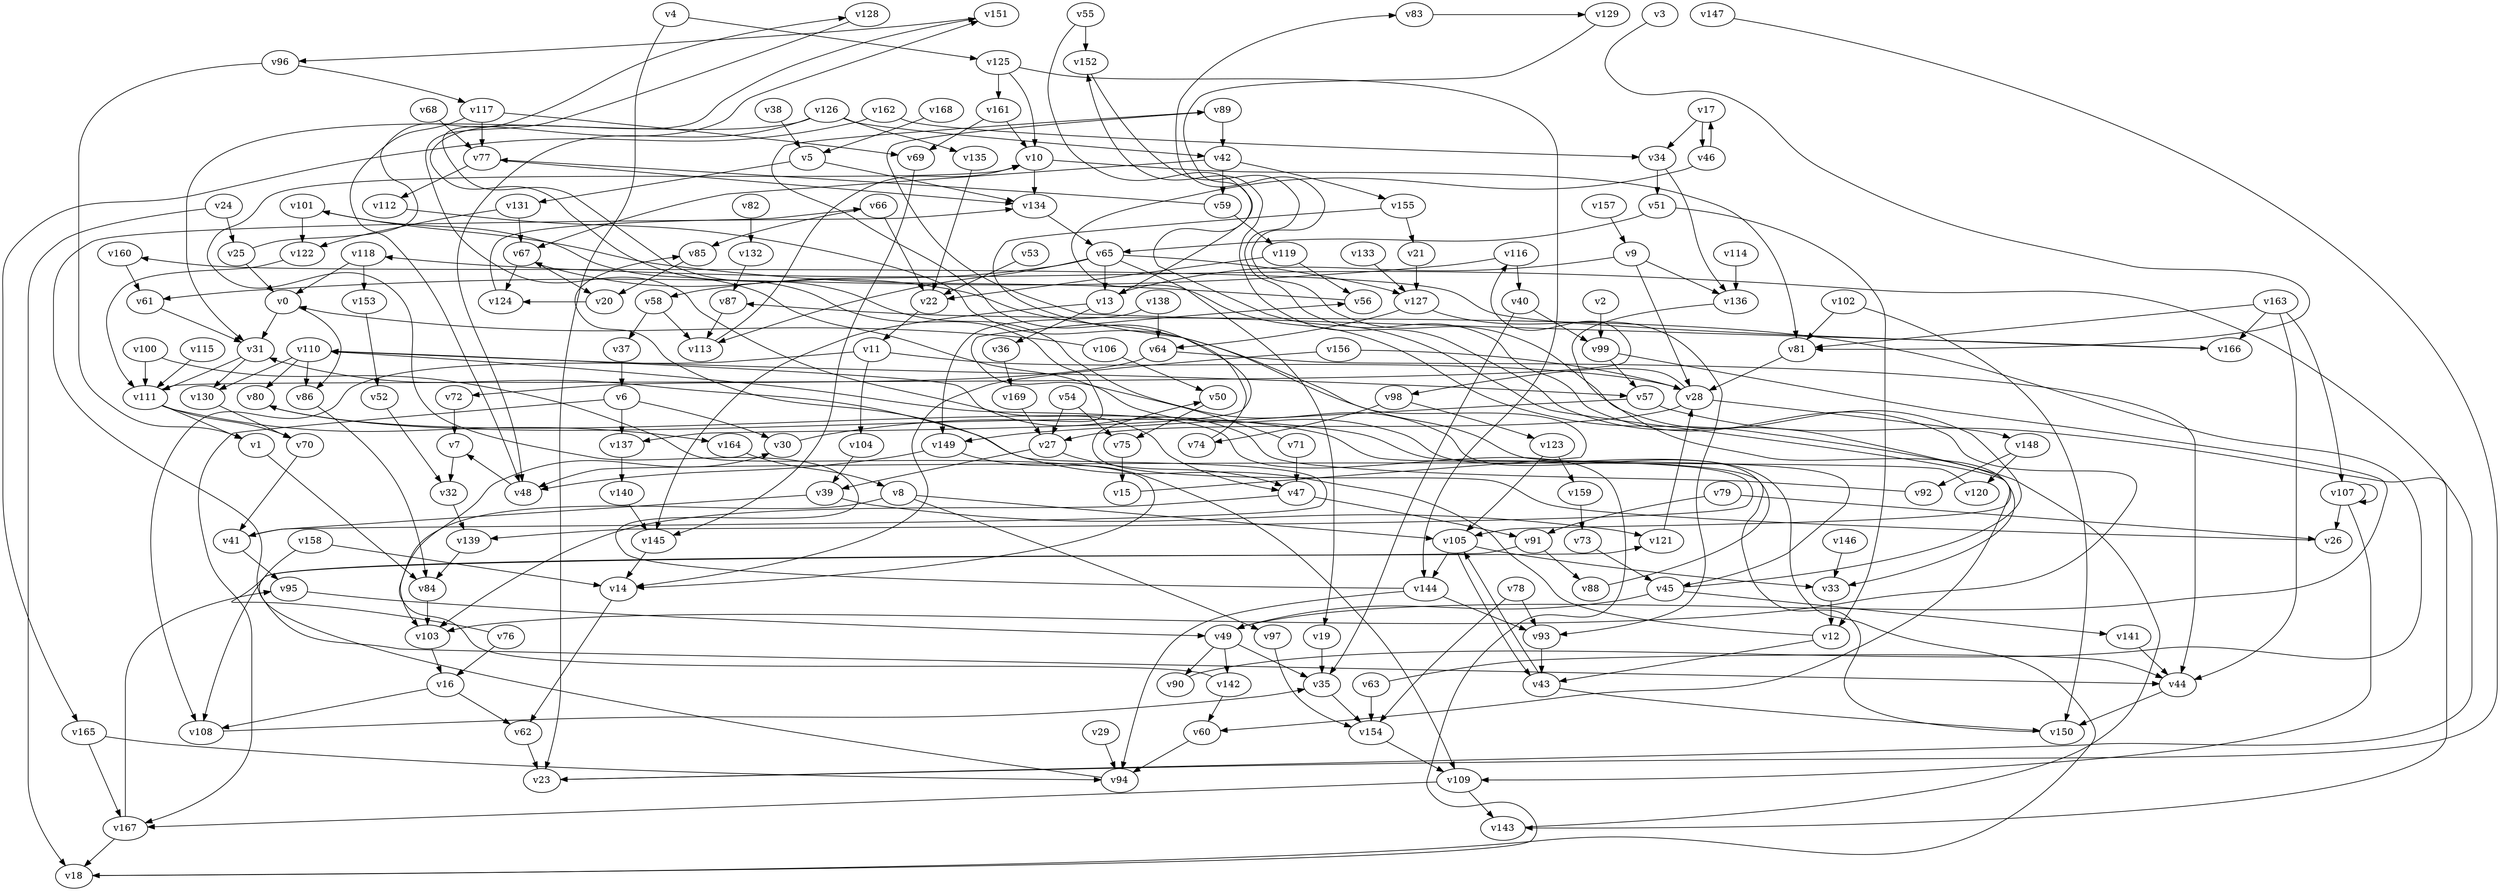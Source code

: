 // Benchmark game 249 - 170 vertices
// time_bound: 21
// targets: v22
digraph G {
    v0 [name="v0", player=0];
    v1 [name="v1", player=0];
    v2 [name="v2", player=0];
    v3 [name="v3", player=1];
    v4 [name="v4", player=1];
    v5 [name="v5", player=0];
    v6 [name="v6", player=1];
    v7 [name="v7", player=0];
    v8 [name="v8", player=0];
    v9 [name="v9", player=1];
    v10 [name="v10", player=1];
    v11 [name="v11", player=1];
    v12 [name="v12", player=0];
    v13 [name="v13", player=0];
    v14 [name="v14", player=1];
    v15 [name="v15", player=0];
    v16 [name="v16", player=1];
    v17 [name="v17", player=1];
    v18 [name="v18", player=1];
    v19 [name="v19", player=0];
    v20 [name="v20", player=1];
    v21 [name="v21", player=1];
    v22 [name="v22", player=1, target=1];
    v23 [name="v23", player=0];
    v24 [name="v24", player=0];
    v25 [name="v25", player=1];
    v26 [name="v26", player=0];
    v27 [name="v27", player=1];
    v28 [name="v28", player=1];
    v29 [name="v29", player=0];
    v30 [name="v30", player=1];
    v31 [name="v31", player=1];
    v32 [name="v32", player=0];
    v33 [name="v33", player=0];
    v34 [name="v34", player=1];
    v35 [name="v35", player=0];
    v36 [name="v36", player=0];
    v37 [name="v37", player=1];
    v38 [name="v38", player=0];
    v39 [name="v39", player=0];
    v40 [name="v40", player=0];
    v41 [name="v41", player=0];
    v42 [name="v42", player=1];
    v43 [name="v43", player=0];
    v44 [name="v44", player=0];
    v45 [name="v45", player=0];
    v46 [name="v46", player=1];
    v47 [name="v47", player=0];
    v48 [name="v48", player=1];
    v49 [name="v49", player=1];
    v50 [name="v50", player=0];
    v51 [name="v51", player=0];
    v52 [name="v52", player=0];
    v53 [name="v53", player=0];
    v54 [name="v54", player=0];
    v55 [name="v55", player=1];
    v56 [name="v56", player=0];
    v57 [name="v57", player=1];
    v58 [name="v58", player=0];
    v59 [name="v59", player=1];
    v60 [name="v60", player=1];
    v61 [name="v61", player=1];
    v62 [name="v62", player=1];
    v63 [name="v63", player=0];
    v64 [name="v64", player=0];
    v65 [name="v65", player=1];
    v66 [name="v66", player=0];
    v67 [name="v67", player=0];
    v68 [name="v68", player=1];
    v69 [name="v69", player=1];
    v70 [name="v70", player=0];
    v71 [name="v71", player=1];
    v72 [name="v72", player=1];
    v73 [name="v73", player=0];
    v74 [name="v74", player=0];
    v75 [name="v75", player=0];
    v76 [name="v76", player=0];
    v77 [name="v77", player=0];
    v78 [name="v78", player=1];
    v79 [name="v79", player=0];
    v80 [name="v80", player=0];
    v81 [name="v81", player=1];
    v82 [name="v82", player=0];
    v83 [name="v83", player=1];
    v84 [name="v84", player=1];
    v85 [name="v85", player=1];
    v86 [name="v86", player=0];
    v87 [name="v87", player=1];
    v88 [name="v88", player=1];
    v89 [name="v89", player=0];
    v90 [name="v90", player=1];
    v91 [name="v91", player=1];
    v92 [name="v92", player=0];
    v93 [name="v93", player=0];
    v94 [name="v94", player=0];
    v95 [name="v95", player=0];
    v96 [name="v96", player=0];
    v97 [name="v97", player=0];
    v98 [name="v98", player=1];
    v99 [name="v99", player=0];
    v100 [name="v100", player=0];
    v101 [name="v101", player=0];
    v102 [name="v102", player=1];
    v103 [name="v103", player=1];
    v104 [name="v104", player=0];
    v105 [name="v105", player=0];
    v106 [name="v106", player=1];
    v107 [name="v107", player=0];
    v108 [name="v108", player=1];
    v109 [name="v109", player=0];
    v110 [name="v110", player=0];
    v111 [name="v111", player=0];
    v112 [name="v112", player=1];
    v113 [name="v113", player=1];
    v114 [name="v114", player=0];
    v115 [name="v115", player=1];
    v116 [name="v116", player=0];
    v117 [name="v117", player=0];
    v118 [name="v118", player=1];
    v119 [name="v119", player=0];
    v120 [name="v120", player=1];
    v121 [name="v121", player=0];
    v122 [name="v122", player=0];
    v123 [name="v123", player=0];
    v124 [name="v124", player=1];
    v125 [name="v125", player=1];
    v126 [name="v126", player=0];
    v127 [name="v127", player=1];
    v128 [name="v128", player=0];
    v129 [name="v129", player=1];
    v130 [name="v130", player=0];
    v131 [name="v131", player=0];
    v132 [name="v132", player=0];
    v133 [name="v133", player=0];
    v134 [name="v134", player=1];
    v135 [name="v135", player=0];
    v136 [name="v136", player=1];
    v137 [name="v137", player=0];
    v138 [name="v138", player=1];
    v139 [name="v139", player=0];
    v140 [name="v140", player=0];
    v141 [name="v141", player=0];
    v142 [name="v142", player=1];
    v143 [name="v143", player=0];
    v144 [name="v144", player=0];
    v145 [name="v145", player=0];
    v146 [name="v146", player=0];
    v147 [name="v147", player=1];
    v148 [name="v148", player=0];
    v149 [name="v149", player=0];
    v150 [name="v150", player=1];
    v151 [name="v151", player=1];
    v152 [name="v152", player=1];
    v153 [name="v153", player=0];
    v154 [name="v154", player=0];
    v155 [name="v155", player=0];
    v156 [name="v156", player=0];
    v157 [name="v157", player=0];
    v158 [name="v158", player=0];
    v159 [name="v159", player=1];
    v160 [name="v160", player=1];
    v161 [name="v161", player=1];
    v162 [name="v162", player=0];
    v163 [name="v163", player=0];
    v164 [name="v164", player=1];
    v165 [name="v165", player=0];
    v166 [name="v166", player=0];
    v167 [name="v167", player=1];
    v168 [name="v168", player=0];
    v169 [name="v169", player=0];

    v0 -> v86;
    v1 -> v84;
    v2 -> v99;
    v3 -> v81 [constraint="t < 15"];
    v4 -> v23;
    v5 -> v131;
    v6 -> v137;
    v7 -> v32;
    v8 -> v97;
    v9 -> v13;
    v10 -> v134;
    v11 -> v108;
    v12 -> v85 [constraint="t < 13"];
    v13 -> v36;
    v14 -> v62;
    v15 -> v67 [constraint="t mod 2 == 1"];
    v16 -> v108;
    v17 -> v34;
    v18 -> v110 [constraint="t >= 2"];
    v19 -> v35;
    v20 -> v124 [constraint="t mod 2 == 0"];
    v21 -> v127;
    v22 -> v11;
    v23 -> v118 [constraint="t mod 3 == 0"];
    v24 -> v25;
    v25 -> v128 [constraint="t >= 1"];
    v26 -> v50 [constraint="t >= 5"];
    v27 -> v39;
    v28 -> v98 [constraint="t >= 2"];
    v29 -> v94;
    v30 -> v151 [constraint="t mod 3 == 1"];
    v31 -> v111;
    v32 -> v139;
    v33 -> v12;
    v34 -> v136;
    v35 -> v154;
    v36 -> v169;
    v37 -> v6;
    v38 -> v5;
    v39 -> v41;
    v40 -> v99;
    v41 -> v31 [constraint="t >= 1"];
    v42 -> v67;
    v43 -> v150;
    v44 -> v150;
    v45 -> v83 [constraint="t mod 2 == 0"];
    v46 -> v33 [constraint="t >= 1"];
    v47 -> v91;
    v48 -> v7 [constraint="t >= 1"];
    v49 -> v142;
    v50 -> v75;
    v51 -> v12;
    v52 -> v32;
    v53 -> v22;
    v54 -> v27;
    v55 -> v105 [constraint="t mod 5 == 2"];
    v56 -> v101 [constraint="t < 5"];
    v57 -> v149;
    v58 -> v37;
    v59 -> v77 [constraint="t mod 4 == 2"];
    v60 -> v94;
    v61 -> v31;
    v62 -> v23;
    v63 -> v44 [constraint="t < 5"];
    v64 -> v44;
    v65 -> v19;
    v66 -> v22;
    v67 -> v124;
    v68 -> v77;
    v69 -> v145;
    v70 -> v41;
    v71 -> v56 [constraint="t < 13"];
    v72 -> v7;
    v73 -> v45;
    v74 -> v89 [constraint="t < 5"];
    v75 -> v15;
    v76 -> v121 [constraint="t < 13"];
    v77 -> v134;
    v78 -> v93;
    v79 -> v26;
    v80 -> v139 [constraint="t >= 3"];
    v81 -> v28;
    v82 -> v132;
    v83 -> v129 [constraint="t < 5"];
    v84 -> v103;
    v85 -> v20;
    v86 -> v84;
    v87 -> v113;
    v88 -> v151 [constraint="t < 9"];
    v89 -> v166 [constraint="t >= 1"];
    v90 -> v87 [constraint="t < 15"];
    v91 -> v44 [constraint="t >= 3"];
    v92 -> v110 [constraint="t >= 3"];
    v93 -> v43;
    v94 -> v134 [constraint="t >= 1"];
    v95 -> v49;
    v96 -> v1;
    v97 -> v154;
    v98 -> v74;
    v99 -> v49 [constraint="t < 7"];
    v100 -> v14 [constraint="t < 5"];
    v101 -> v18 [constraint="t mod 4 == 2"];
    v102 -> v81;
    v103 -> v16;
    v104 -> v39;
    v105 -> v144;
    v106 -> v0 [constraint="t mod 4 == 0"];
    v107 -> v26;
    v108 -> v35 [constraint="t >= 5"];
    v109 -> v167;
    v110 -> v57;
    v111 -> v116 [constraint="t < 12"];
    v112 -> v45 [constraint="t >= 1"];
    v113 -> v10;
    v114 -> v136;
    v115 -> v111;
    v116 -> v61 [constraint="t < 12"];
    v117 -> v69;
    v118 -> v153;
    v119 -> v22;
    v120 -> v48 [constraint="t < 11"];
    v121 -> v28;
    v122 -> v111;
    v123 -> v105;
    v124 -> v66 [constraint="t mod 3 == 1"];
    v125 -> v144;
    v126 -> v135;
    v127 -> v64;
    v128 -> v47 [constraint="t mod 3 == 0"];
    v129 -> v13 [constraint="t >= 3"];
    v130 -> v70;
    v131 -> v122;
    v132 -> v87;
    v133 -> v127;
    v134 -> v65;
    v135 -> v22;
    v136 -> v60 [constraint="t mod 5 == 0"];
    v137 -> v140;
    v138 -> v64;
    v139 -> v84;
    v140 -> v145;
    v141 -> v44;
    v142 -> v30 [constraint="t < 10"];
    v143 -> v152 [constraint="t >= 1"];
    v144 -> v10 [constraint="t < 9"];
    v145 -> v14;
    v146 -> v33;
    v147 -> v23 [constraint="t >= 1"];
    v148 -> v120;
    v149 -> v109;
    v150 -> v80 [constraint="t >= 2"];
    v151 -> v96 [constraint="t < 11"];
    v152 -> v103 [constraint="t < 7"];
    v153 -> v52;
    v154 -> v109;
    v155 -> v137 [constraint="t < 8"];
    v156 -> v14;
    v157 -> v9;
    v158 -> v14;
    v159 -> v73;
    v160 -> v61;
    v161 -> v10;
    v162 -> v34;
    v163 -> v166;
    v164 -> v8;
    v165 -> v167;
    v166 -> v160 [constraint="t mod 2 == 0"];
    v167 -> v18;
    v168 -> v5;
    v169 -> v27;
    v119 -> v56;
    v91 -> v88;
    v106 -> v50;
    v117 -> v77;
    v148 -> v92;
    v126 -> v42;
    v138 -> v149;
    v41 -> v95;
    v89 -> v42;
    v144 -> v94;
    v63 -> v154;
    v59 -> v119;
    v144 -> v93;
    v156 -> v28;
    v9 -> v136;
    v125 -> v161;
    v116 -> v40;
    v107 -> v109;
    v34 -> v51;
    v24 -> v18;
    v163 -> v107;
    v47 -> v103;
    v13 -> v145;
    v4 -> v125;
    v6 -> v167;
    v110 -> v130;
    v45 -> v141;
    v66 -> v85;
    v100 -> v111;
    v46 -> v17;
    v31 -> v130;
    v0 -> v31;
    v5 -> v134;
    v51 -> v65;
    v6 -> v30;
    v57 -> v143;
    v8 -> v103;
    v67 -> v20;
    v49 -> v35;
    v65 -> v127;
    v25 -> v0;
    v102 -> v150;
    v99 -> v57;
    v127 -> v93;
    v98 -> v123;
    v167 -> v95;
    v64 -> v72;
    v54 -> v75;
    v158 -> v108;
    v49 -> v90;
    v55 -> v152;
    v65 -> v13;
    v9 -> v28;
    v42 -> v59;
    v123 -> v159;
    v111 -> v1;
    v149 -> v48;
    v78 -> v154;
    v42 -> v155;
    v79 -> v91;
    v161 -> v69;
    v28 -> v27;
    v107 -> v107;
    v162 -> v165;
    v65 -> v113;
    v105 -> v43;
    v11 -> v104;
    v111 -> v70;
    v165 -> v94;
    v105 -> v33;
    v10 -> v81;
    v40 -> v35;
    v71 -> v47;
    v125 -> v10;
    v11 -> v28;
    v39 -> v121;
    v43 -> v105;
    v76 -> v16;
    v16 -> v62;
    v142 -> v60;
    v96 -> v117;
    v111 -> v164;
    v101 -> v122;
    v117 -> v48;
    v110 -> v80;
    v58 -> v113;
    v163 -> v44;
    v27 -> v47;
    v131 -> v67;
    v163 -> v81;
    v109 -> v143;
    v28 -> v148;
    v118 -> v0;
    v8 -> v105;
    v45 -> v49;
    v65 -> v58;
    v12 -> v43;
    v17 -> v46;
    v155 -> v21;
    v126 -> v31;
    v77 -> v112;
    v110 -> v86;
    v126 -> v48;
}
